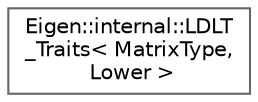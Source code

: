 digraph "类继承关系图"
{
 // LATEX_PDF_SIZE
  bgcolor="transparent";
  edge [fontname=Helvetica,fontsize=10,labelfontname=Helvetica,labelfontsize=10];
  node [fontname=Helvetica,fontsize=10,shape=box,height=0.2,width=0.4];
  rankdir="LR";
  Node0 [id="Node000000",label="Eigen::internal::LDLT\l_Traits\< MatrixType,\l Lower \>",height=0.2,width=0.4,color="grey40", fillcolor="white", style="filled",URL="$struct_eigen_1_1internal_1_1_l_d_l_t___traits_3_01_matrix_type_00_01_lower_01_4.html",tooltip=" "];
}
